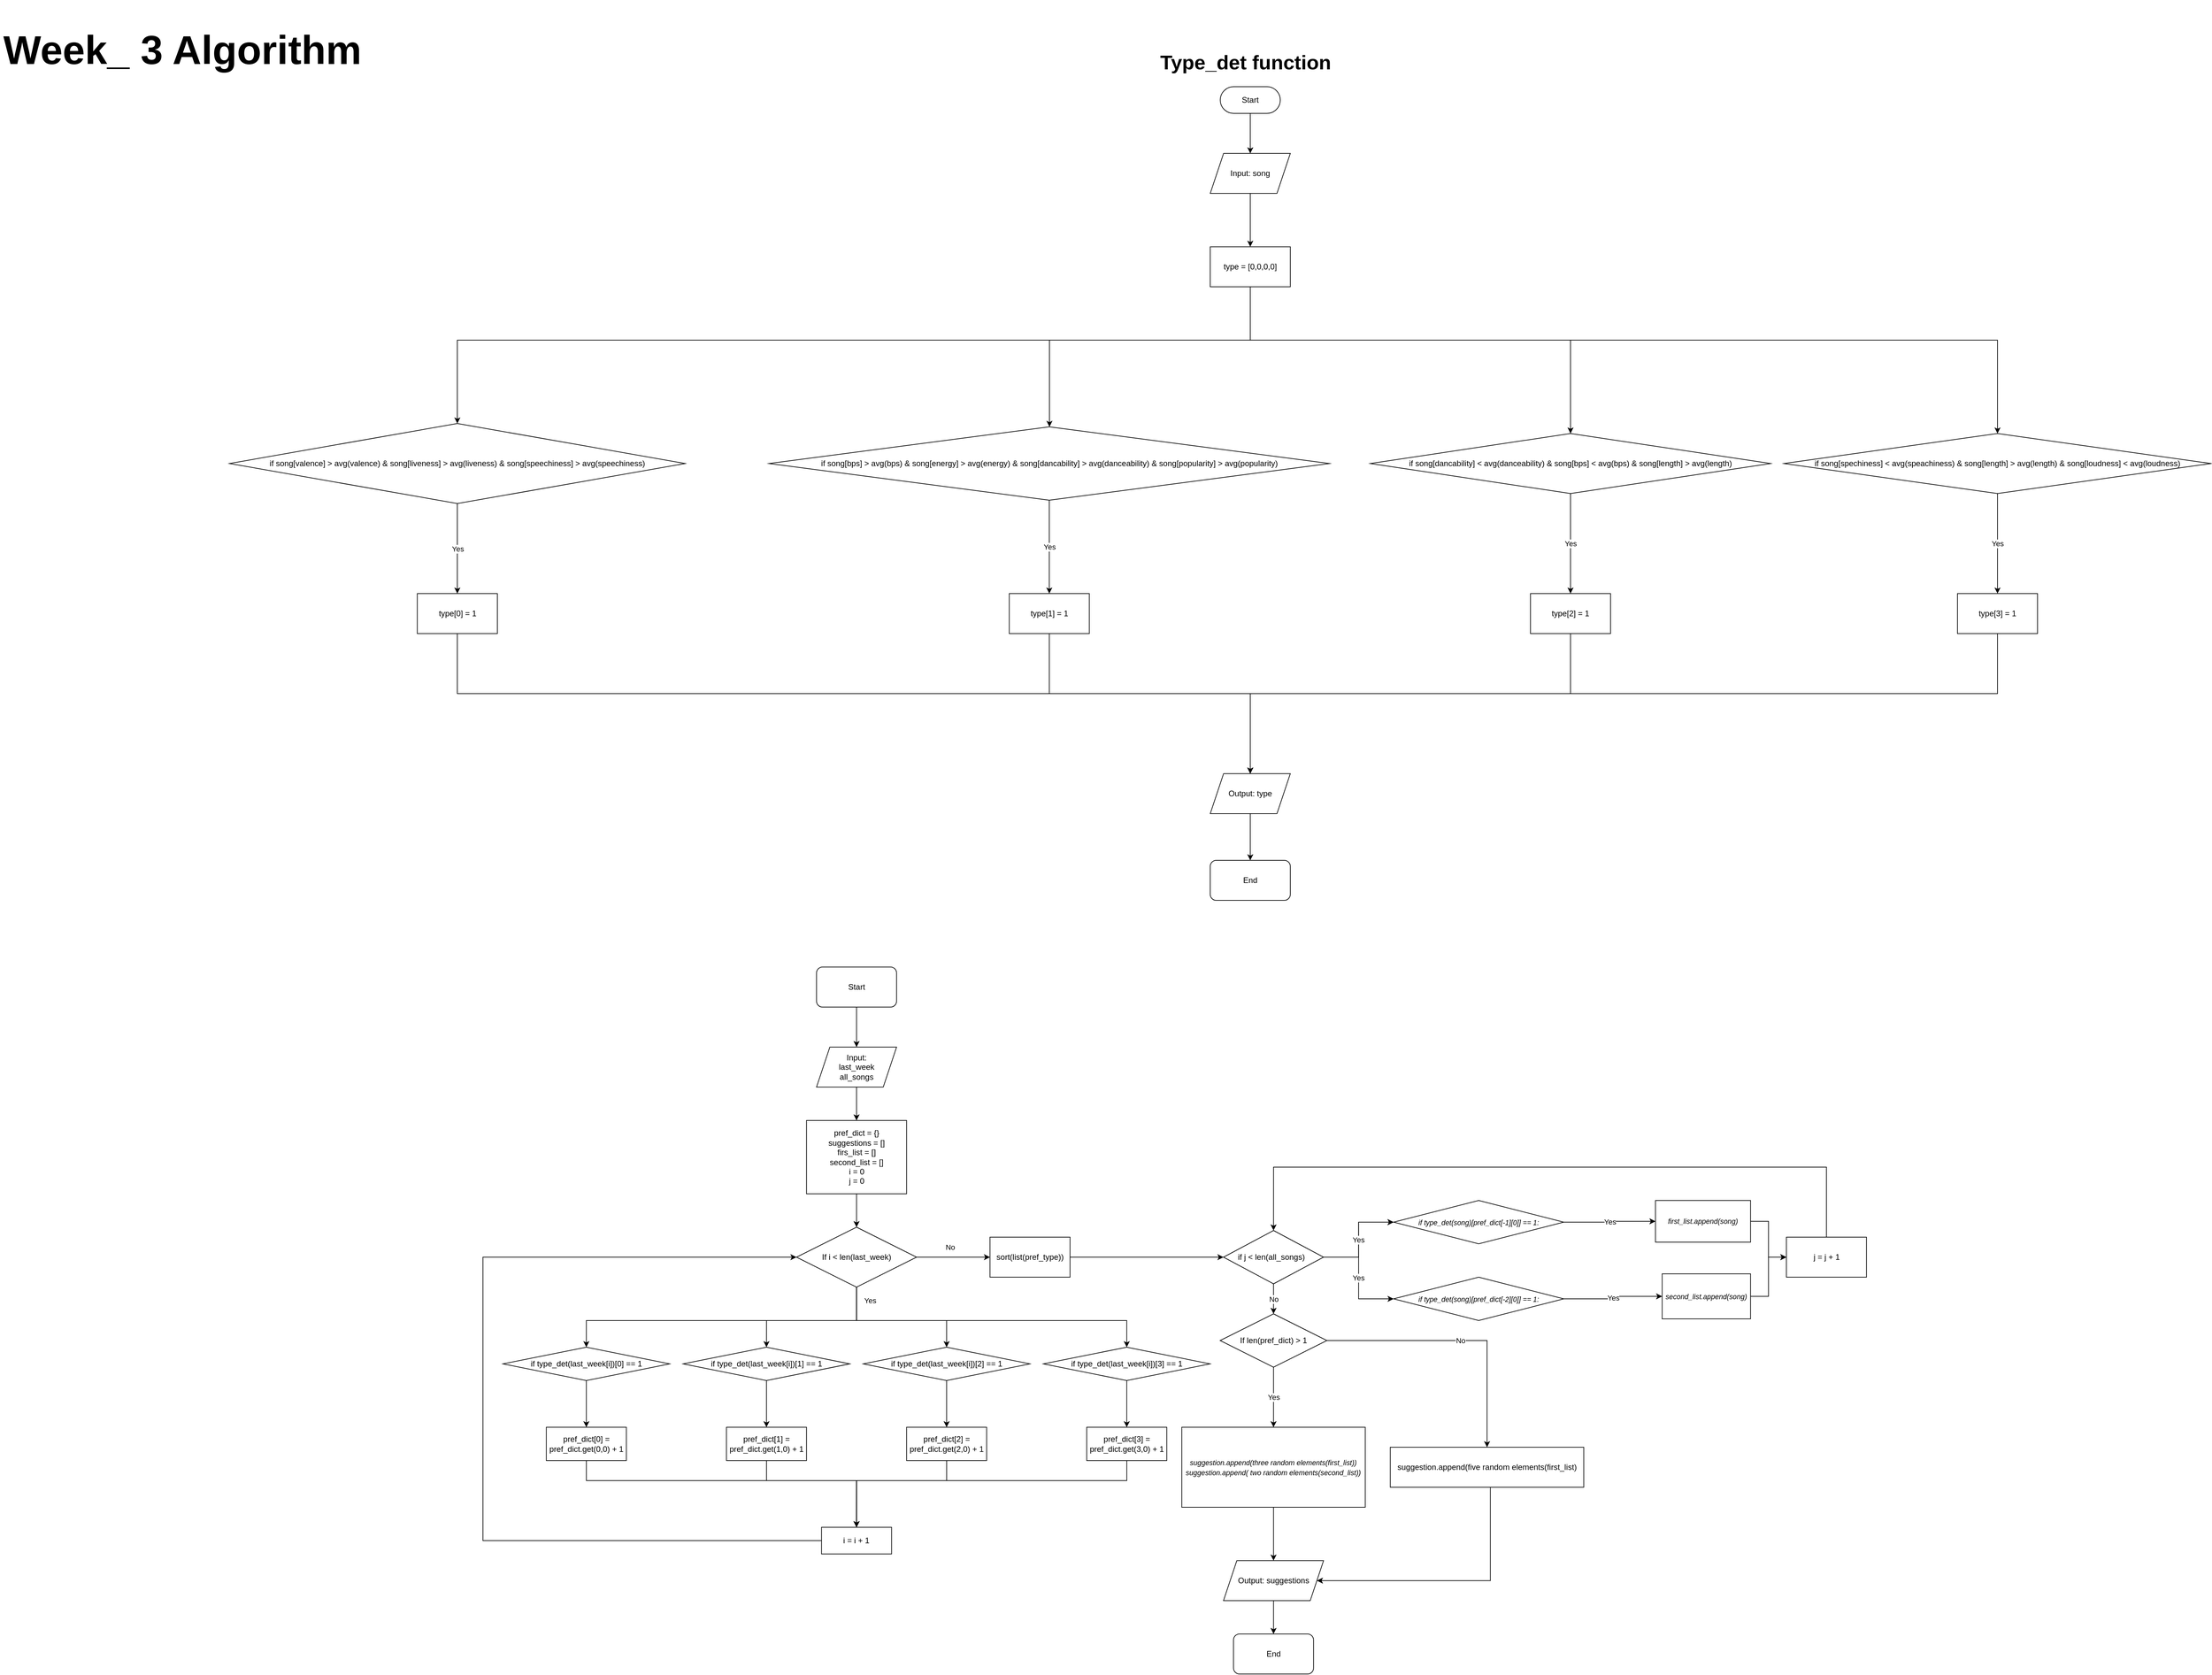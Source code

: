 <mxfile version="20.6.2" type="device"><diagram id="SKnY5lkrSH9eyfwpb-_v" name="Page-1"><mxGraphModel dx="5575" dy="2285" grid="1" gridSize="10" guides="1" tooltips="1" connect="1" arrows="1" fold="1" page="1" pageScale="1" pageWidth="850" pageHeight="1100" math="0" shadow="0"><root><mxCell id="0"/><mxCell id="1" parent="0"/><mxCell id="s8BESBxTWyE5tsicI3CP-3" value="" style="edgeStyle=orthogonalEdgeStyle;rounded=0;orthogonalLoop=1;jettySize=auto;html=1;" parent="1" source="s8BESBxTWyE5tsicI3CP-1" target="s8BESBxTWyE5tsicI3CP-2" edge="1"><mxGeometry relative="1" as="geometry"/></mxCell><mxCell id="s8BESBxTWyE5tsicI3CP-1" value="Start" style="rounded=1;whiteSpace=wrap;html=1;arcSize=50;" parent="1" vertex="1"><mxGeometry x="195" y="190" width="90" height="40" as="geometry"/></mxCell><mxCell id="s8BESBxTWyE5tsicI3CP-5" value="" style="edgeStyle=orthogonalEdgeStyle;rounded=0;orthogonalLoop=1;jettySize=auto;html=1;" parent="1" source="s8BESBxTWyE5tsicI3CP-2" target="s8BESBxTWyE5tsicI3CP-4" edge="1"><mxGeometry relative="1" as="geometry"/></mxCell><mxCell id="s8BESBxTWyE5tsicI3CP-2" value="Input: song" style="shape=parallelogram;perimeter=parallelogramPerimeter;whiteSpace=wrap;html=1;fixedSize=1;" parent="1" vertex="1"><mxGeometry x="180" y="290" width="120" height="60" as="geometry"/></mxCell><mxCell id="s8BESBxTWyE5tsicI3CP-4" value="type = [0,0,0,0]" style="whiteSpace=wrap;html=1;" parent="1" vertex="1"><mxGeometry x="180" y="430" width="120" height="60" as="geometry"/></mxCell><mxCell id="s8BESBxTWyE5tsicI3CP-30" value="Yes" style="edgeStyle=orthogonalEdgeStyle;rounded=0;orthogonalLoop=1;jettySize=auto;html=1;" parent="1" source="s8BESBxTWyE5tsicI3CP-31" target="s8BESBxTWyE5tsicI3CP-46" edge="1"><mxGeometry relative="1" as="geometry"/></mxCell><mxCell id="s8BESBxTWyE5tsicI3CP-31" value="if song[bps] &amp;gt; avg(bps) &amp;amp; song[energy] &amp;gt; avg(energy) &amp;amp; song[dancability] &amp;gt; avg(danceability) &amp;amp; song[popularity] &amp;gt; avg(popularity)" style="rhombus;whiteSpace=wrap;html=1;rounded=0;" parent="1" vertex="1"><mxGeometry x="-481.25" y="700" width="840" height="110" as="geometry"/></mxCell><mxCell id="s8BESBxTWyE5tsicI3CP-32" value="" style="edgeStyle=orthogonalEdgeStyle;rounded=0;orthogonalLoop=1;jettySize=auto;html=1;" parent="1" target="s8BESBxTWyE5tsicI3CP-31" edge="1"><mxGeometry relative="1" as="geometry"><Array as="points"><mxPoint x="390" y="570"/><mxPoint x="-61" y="570"/></Array><mxPoint x="390" y="570" as="sourcePoint"/></mxGeometry></mxCell><mxCell id="s8BESBxTWyE5tsicI3CP-33" style="edgeStyle=orthogonalEdgeStyle;rounded=0;orthogonalLoop=1;jettySize=auto;html=1;entryX=0.5;entryY=0;entryDx=0;entryDy=0;" parent="1" target="s8BESBxTWyE5tsicI3CP-38" edge="1"><mxGeometry relative="1" as="geometry"><Array as="points"><mxPoint x="720" y="570"/></Array><mxPoint x="390" y="570" as="sourcePoint"/></mxGeometry></mxCell><mxCell id="s8BESBxTWyE5tsicI3CP-34" style="edgeStyle=orthogonalEdgeStyle;rounded=0;orthogonalLoop=1;jettySize=auto;html=1;entryX=0.5;entryY=0;entryDx=0;entryDy=0;" parent="1" target="s8BESBxTWyE5tsicI3CP-40" edge="1"><mxGeometry relative="1" as="geometry"><Array as="points"><mxPoint x="1360" y="570"/></Array><mxPoint x="320" y="570" as="sourcePoint"/></mxGeometry></mxCell><mxCell id="s8BESBxTWyE5tsicI3CP-35" style="edgeStyle=orthogonalEdgeStyle;rounded=0;orthogonalLoop=1;jettySize=auto;html=1;entryX=0.5;entryY=0;entryDx=0;entryDy=0;exitX=0.5;exitY=1;exitDx=0;exitDy=0;" parent="1" source="s8BESBxTWyE5tsicI3CP-4" target="s8BESBxTWyE5tsicI3CP-42" edge="1"><mxGeometry relative="1" as="geometry"><Array as="points"><mxPoint x="240" y="570"/><mxPoint x="-948" y="570"/></Array><mxPoint x="390" y="550" as="sourcePoint"/></mxGeometry></mxCell><mxCell id="s8BESBxTWyE5tsicI3CP-37" value="Yes" style="edgeStyle=orthogonalEdgeStyle;rounded=0;orthogonalLoop=1;jettySize=auto;html=1;" parent="1" source="s8BESBxTWyE5tsicI3CP-38" target="s8BESBxTWyE5tsicI3CP-48" edge="1"><mxGeometry relative="1" as="geometry"/></mxCell><mxCell id="s8BESBxTWyE5tsicI3CP-38" value="if song[dancability] &amp;lt; avg(danceability) &amp;amp; song[bps] &amp;lt; avg(bps) &amp;amp; song[length] &amp;gt; avg(length)" style="rhombus;whiteSpace=wrap;html=1;rounded=0;" parent="1" vertex="1"><mxGeometry x="420" y="710" width="600" height="90" as="geometry"/></mxCell><mxCell id="s8BESBxTWyE5tsicI3CP-39" value="Yes" style="edgeStyle=orthogonalEdgeStyle;rounded=0;orthogonalLoop=1;jettySize=auto;html=1;" parent="1" source="s8BESBxTWyE5tsicI3CP-40" target="s8BESBxTWyE5tsicI3CP-50" edge="1"><mxGeometry relative="1" as="geometry"/></mxCell><mxCell id="s8BESBxTWyE5tsicI3CP-40" value="if song[spechiness] &amp;lt; avg(speachiness) &amp;amp; song[length] &amp;gt; avg(length) &amp;amp; song[loudness] &amp;lt; avg(loudness)" style="rhombus;whiteSpace=wrap;html=1;rounded=0;" parent="1" vertex="1"><mxGeometry x="1040" y="710" width="640" height="90" as="geometry"/></mxCell><mxCell id="s8BESBxTWyE5tsicI3CP-41" value="Yes" style="edgeStyle=orthogonalEdgeStyle;rounded=0;orthogonalLoop=1;jettySize=auto;html=1;" parent="1" source="s8BESBxTWyE5tsicI3CP-42" target="s8BESBxTWyE5tsicI3CP-44" edge="1"><mxGeometry relative="1" as="geometry"/></mxCell><mxCell id="s8BESBxTWyE5tsicI3CP-42" value="if song[valence] &amp;gt; avg(valence) &amp;amp; song[liveness] &amp;gt; avg(liveness) &amp;amp; song[speechiness] &amp;gt; avg(speechiness)" style="rhombus;whiteSpace=wrap;html=1;rounded=0;" parent="1" vertex="1"><mxGeometry x="-1290" y="695" width="683" height="120" as="geometry"/></mxCell><mxCell id="s8BESBxTWyE5tsicI3CP-52" value="" style="edgeStyle=orthogonalEdgeStyle;rounded=0;orthogonalLoop=1;jettySize=auto;html=1;" parent="1" source="s8BESBxTWyE5tsicI3CP-44" target="s8BESBxTWyE5tsicI3CP-51" edge="1"><mxGeometry relative="1" as="geometry"><Array as="points"><mxPoint x="-948" y="1100"/><mxPoint x="240" y="1100"/></Array></mxGeometry></mxCell><mxCell id="s8BESBxTWyE5tsicI3CP-44" value="type[0] = 1" style="whiteSpace=wrap;html=1;rounded=0;" parent="1" vertex="1"><mxGeometry x="-1008.5" y="950" width="120" height="60" as="geometry"/></mxCell><mxCell id="s8BESBxTWyE5tsicI3CP-53" style="edgeStyle=orthogonalEdgeStyle;rounded=0;orthogonalLoop=1;jettySize=auto;html=1;entryX=0.5;entryY=0;entryDx=0;entryDy=0;" parent="1" source="s8BESBxTWyE5tsicI3CP-46" target="s8BESBxTWyE5tsicI3CP-51" edge="1"><mxGeometry relative="1" as="geometry"><Array as="points"><mxPoint x="-61" y="1100"/><mxPoint x="240" y="1100"/></Array></mxGeometry></mxCell><mxCell id="s8BESBxTWyE5tsicI3CP-46" value="type[1] = 1" style="whiteSpace=wrap;html=1;rounded=0;" parent="1" vertex="1"><mxGeometry x="-121.25" y="950" width="120" height="60" as="geometry"/></mxCell><mxCell id="s8BESBxTWyE5tsicI3CP-48" value="type[2] = 1" style="whiteSpace=wrap;html=1;rounded=0;" parent="1" vertex="1"><mxGeometry x="660" y="950" width="120" height="60" as="geometry"/></mxCell><mxCell id="s8BESBxTWyE5tsicI3CP-55" style="edgeStyle=orthogonalEdgeStyle;rounded=0;orthogonalLoop=1;jettySize=auto;html=1;entryX=0.5;entryY=0;entryDx=0;entryDy=0;" parent="1" source="s8BESBxTWyE5tsicI3CP-50" target="s8BESBxTWyE5tsicI3CP-51" edge="1"><mxGeometry relative="1" as="geometry"><Array as="points"><mxPoint x="1360" y="1100"/><mxPoint x="240" y="1100"/></Array></mxGeometry></mxCell><mxCell id="s8BESBxTWyE5tsicI3CP-50" value="type[3] = 1" style="rounded=0;whiteSpace=wrap;html=1;" parent="1" vertex="1"><mxGeometry x="1300" y="950" width="120" height="60" as="geometry"/></mxCell><mxCell id="s8BESBxTWyE5tsicI3CP-61" value="" style="edgeStyle=orthogonalEdgeStyle;rounded=0;orthogonalLoop=1;jettySize=auto;html=1;" parent="1" source="s8BESBxTWyE5tsicI3CP-51" target="s8BESBxTWyE5tsicI3CP-60" edge="1"><mxGeometry relative="1" as="geometry"/></mxCell><mxCell id="s8BESBxTWyE5tsicI3CP-51" value="Output: type" style="shape=parallelogram;perimeter=parallelogramPerimeter;whiteSpace=wrap;html=1;fixedSize=1;rounded=0;" parent="1" vertex="1"><mxGeometry x="180" y="1220" width="120" height="60" as="geometry"/></mxCell><mxCell id="s8BESBxTWyE5tsicI3CP-57" value="" style="edgeStyle=orthogonalEdgeStyle;rounded=0;orthogonalLoop=1;jettySize=auto;html=1;endArrow=none;" parent="1" source="s8BESBxTWyE5tsicI3CP-48" target="s8BESBxTWyE5tsicI3CP-51" edge="1"><mxGeometry relative="1" as="geometry"><mxPoint x="240" y="1450" as="targetPoint"/><mxPoint x="720.03" y="1010" as="sourcePoint"/><Array as="points"><mxPoint x="720" y="1100"/></Array></mxGeometry></mxCell><mxCell id="s8BESBxTWyE5tsicI3CP-60" value="End" style="rounded=1;whiteSpace=wrap;html=1;" parent="1" vertex="1"><mxGeometry x="180" y="1350" width="120" height="60" as="geometry"/></mxCell><mxCell id="s8BESBxTWyE5tsicI3CP-66" value="" style="edgeStyle=orthogonalEdgeStyle;rounded=0;orthogonalLoop=1;jettySize=auto;html=1;" parent="1" source="s8BESBxTWyE5tsicI3CP-62" target="s8BESBxTWyE5tsicI3CP-65" edge="1"><mxGeometry relative="1" as="geometry"/></mxCell><mxCell id="s8BESBxTWyE5tsicI3CP-62" value="Start" style="rounded=1;whiteSpace=wrap;html=1;" parent="1" vertex="1"><mxGeometry x="-410.15" y="1510" width="120" height="60" as="geometry"/></mxCell><mxCell id="s8BESBxTWyE5tsicI3CP-68" value="" style="edgeStyle=orthogonalEdgeStyle;rounded=0;orthogonalLoop=1;jettySize=auto;html=1;" parent="1" source="s8BESBxTWyE5tsicI3CP-65" target="s8BESBxTWyE5tsicI3CP-67" edge="1"><mxGeometry relative="1" as="geometry"/></mxCell><mxCell id="s8BESBxTWyE5tsicI3CP-65" value="Input:&lt;br&gt;last_week&lt;br&gt;all_songs" style="shape=parallelogram;perimeter=parallelogramPerimeter;whiteSpace=wrap;html=1;fixedSize=1;" parent="1" vertex="1"><mxGeometry x="-410.15" y="1630" width="120" height="60" as="geometry"/></mxCell><mxCell id="s8BESBxTWyE5tsicI3CP-70" value="" style="edgeStyle=orthogonalEdgeStyle;rounded=0;orthogonalLoop=1;jettySize=auto;html=1;" parent="1" source="s8BESBxTWyE5tsicI3CP-67" target="s8BESBxTWyE5tsicI3CP-69" edge="1"><mxGeometry relative="1" as="geometry"/></mxCell><mxCell id="s8BESBxTWyE5tsicI3CP-67" value="pref_dict = {}&lt;br&gt;suggestions = []&lt;br&gt;firs_list = []&lt;br&gt;second_list = []&lt;br&gt;i = 0&lt;br&gt;j = 0" style="whiteSpace=wrap;html=1;" parent="1" vertex="1"><mxGeometry x="-425.15" y="1740" width="150" height="110" as="geometry"/></mxCell><mxCell id="s8BESBxTWyE5tsicI3CP-95" style="edgeStyle=orthogonalEdgeStyle;rounded=0;orthogonalLoop=1;jettySize=auto;html=1;entryX=0.5;entryY=0;entryDx=0;entryDy=0;" parent="1" source="s8BESBxTWyE5tsicI3CP-69" target="s8BESBxTWyE5tsicI3CP-92" edge="1"><mxGeometry relative="1" as="geometry"><Array as="points"><mxPoint x="-350.15" y="2040"/><mxPoint x="-485.15" y="2040"/></Array></mxGeometry></mxCell><mxCell id="s8BESBxTWyE5tsicI3CP-96" style="edgeStyle=orthogonalEdgeStyle;rounded=0;orthogonalLoop=1;jettySize=auto;html=1;" parent="1" source="s8BESBxTWyE5tsicI3CP-69" target="s8BESBxTWyE5tsicI3CP-93" edge="1"><mxGeometry relative="1" as="geometry"><Array as="points"><mxPoint x="-350.15" y="2040"/><mxPoint x="-215.15" y="2040"/></Array></mxGeometry></mxCell><mxCell id="s8BESBxTWyE5tsicI3CP-97" style="edgeStyle=orthogonalEdgeStyle;rounded=0;orthogonalLoop=1;jettySize=auto;html=1;" parent="1" source="s8BESBxTWyE5tsicI3CP-69" target="s8BESBxTWyE5tsicI3CP-71" edge="1"><mxGeometry relative="1" as="geometry"><Array as="points"><mxPoint x="-350.15" y="2040"/><mxPoint x="-755.15" y="2040"/></Array></mxGeometry></mxCell><mxCell id="s8BESBxTWyE5tsicI3CP-98" value="Yes" style="edgeStyle=orthogonalEdgeStyle;rounded=0;orthogonalLoop=1;jettySize=auto;html=1;" parent="1" source="s8BESBxTWyE5tsicI3CP-69" target="s8BESBxTWyE5tsicI3CP-94" edge="1"><mxGeometry x="-0.919" y="20" relative="1" as="geometry"><Array as="points"><mxPoint x="-350.15" y="2040"/><mxPoint x="54.85" y="2040"/></Array><mxPoint as="offset"/></mxGeometry></mxCell><mxCell id="s8BESBxTWyE5tsicI3CP-121" value="No" style="edgeStyle=orthogonalEdgeStyle;rounded=0;orthogonalLoop=1;jettySize=auto;html=1;" parent="1" source="s8BESBxTWyE5tsicI3CP-69" target="s8BESBxTWyE5tsicI3CP-120" edge="1"><mxGeometry x="-0.091" y="15" relative="1" as="geometry"><mxPoint as="offset"/></mxGeometry></mxCell><mxCell id="s8BESBxTWyE5tsicI3CP-69" value="If i &amp;lt; len(last_week)" style="rhombus;whiteSpace=wrap;html=1;" parent="1" vertex="1"><mxGeometry x="-440.15" y="1900" width="180" height="90" as="geometry"/></mxCell><mxCell id="s8BESBxTWyE5tsicI3CP-103" value="" style="edgeStyle=orthogonalEdgeStyle;rounded=0;orthogonalLoop=1;jettySize=auto;html=1;" parent="1" source="s8BESBxTWyE5tsicI3CP-71" target="s8BESBxTWyE5tsicI3CP-102" edge="1"><mxGeometry relative="1" as="geometry"/></mxCell><mxCell id="s8BESBxTWyE5tsicI3CP-71" value="if type_det(last_week[i])[0] == 1" style="rhombus;whiteSpace=wrap;html=1;" parent="1" vertex="1"><mxGeometry x="-880.15" y="2080" width="250" height="50" as="geometry"/></mxCell><mxCell id="s8BESBxTWyE5tsicI3CP-109" value="" style="edgeStyle=orthogonalEdgeStyle;rounded=0;orthogonalLoop=1;jettySize=auto;html=1;" parent="1" source="s8BESBxTWyE5tsicI3CP-92" target="s8BESBxTWyE5tsicI3CP-104" edge="1"><mxGeometry relative="1" as="geometry"/></mxCell><mxCell id="s8BESBxTWyE5tsicI3CP-92" value="if type_det(last_week[i])[1] == 1" style="rhombus;whiteSpace=wrap;html=1;" parent="1" vertex="1"><mxGeometry x="-610.15" y="2080" width="250" height="50" as="geometry"/></mxCell><mxCell id="s8BESBxTWyE5tsicI3CP-108" value="" style="edgeStyle=orthogonalEdgeStyle;rounded=0;orthogonalLoop=1;jettySize=auto;html=1;" parent="1" source="s8BESBxTWyE5tsicI3CP-93" target="s8BESBxTWyE5tsicI3CP-105" edge="1"><mxGeometry relative="1" as="geometry"/></mxCell><mxCell id="s8BESBxTWyE5tsicI3CP-93" value="if type_det(last_week[i])[2] == 1" style="rhombus;whiteSpace=wrap;html=1;" parent="1" vertex="1"><mxGeometry x="-340.15" y="2080" width="250" height="50" as="geometry"/></mxCell><mxCell id="s8BESBxTWyE5tsicI3CP-107" value="" style="edgeStyle=orthogonalEdgeStyle;rounded=0;orthogonalLoop=1;jettySize=auto;html=1;" parent="1" source="s8BESBxTWyE5tsicI3CP-94" target="s8BESBxTWyE5tsicI3CP-106" edge="1"><mxGeometry relative="1" as="geometry"/></mxCell><mxCell id="s8BESBxTWyE5tsicI3CP-94" value="if type_det(last_week[i])[3] == 1" style="rhombus;whiteSpace=wrap;html=1;" parent="1" vertex="1"><mxGeometry x="-70.15" y="2080" width="250" height="50" as="geometry"/></mxCell><mxCell id="s8BESBxTWyE5tsicI3CP-112" style="edgeStyle=orthogonalEdgeStyle;rounded=0;orthogonalLoop=1;jettySize=auto;html=1;entryX=0.5;entryY=0;entryDx=0;entryDy=0;" parent="1" source="s8BESBxTWyE5tsicI3CP-102" target="s8BESBxTWyE5tsicI3CP-111" edge="1"><mxGeometry relative="1" as="geometry"><Array as="points"><mxPoint x="-755.15" y="2280"/><mxPoint x="-350.15" y="2280"/></Array></mxGeometry></mxCell><mxCell id="s8BESBxTWyE5tsicI3CP-102" value="pref_dict[0] = pref_dict.get(0,0) + 1" style="rounded=0;whiteSpace=wrap;html=1;" parent="1" vertex="1"><mxGeometry x="-815.15" y="2200" width="120" height="50" as="geometry"/></mxCell><mxCell id="s8BESBxTWyE5tsicI3CP-115" style="edgeStyle=orthogonalEdgeStyle;rounded=0;orthogonalLoop=1;jettySize=auto;html=1;entryX=0.5;entryY=0;entryDx=0;entryDy=0;" parent="1" source="s8BESBxTWyE5tsicI3CP-104" target="s8BESBxTWyE5tsicI3CP-111" edge="1"><mxGeometry relative="1" as="geometry"><Array as="points"><mxPoint x="-485.15" y="2280"/><mxPoint x="-350.15" y="2280"/></Array></mxGeometry></mxCell><mxCell id="s8BESBxTWyE5tsicI3CP-104" value="pref_dict[1] = pref_dict.get(1,0) + 1" style="rounded=0;whiteSpace=wrap;html=1;" parent="1" vertex="1"><mxGeometry x="-545.15" y="2200" width="120" height="50" as="geometry"/></mxCell><mxCell id="s8BESBxTWyE5tsicI3CP-116" style="edgeStyle=orthogonalEdgeStyle;rounded=0;orthogonalLoop=1;jettySize=auto;html=1;entryX=0.5;entryY=0;entryDx=0;entryDy=0;" parent="1" source="s8BESBxTWyE5tsicI3CP-105" target="s8BESBxTWyE5tsicI3CP-111" edge="1"><mxGeometry relative="1" as="geometry"><Array as="points"><mxPoint x="-215.15" y="2280"/><mxPoint x="-350.15" y="2280"/></Array></mxGeometry></mxCell><mxCell id="s8BESBxTWyE5tsicI3CP-105" value="pref_dict[2] = pref_dict.get(2,0) + 1" style="rounded=0;whiteSpace=wrap;html=1;" parent="1" vertex="1"><mxGeometry x="-275.15" y="2200" width="120" height="50" as="geometry"/></mxCell><mxCell id="s8BESBxTWyE5tsicI3CP-117" style="edgeStyle=orthogonalEdgeStyle;rounded=0;orthogonalLoop=1;jettySize=auto;html=1;" parent="1" source="s8BESBxTWyE5tsicI3CP-106" edge="1"><mxGeometry relative="1" as="geometry"><mxPoint x="-350.15" y="2350" as="targetPoint"/><Array as="points"><mxPoint x="54.85" y="2280"/><mxPoint x="-350.15" y="2280"/></Array></mxGeometry></mxCell><mxCell id="s8BESBxTWyE5tsicI3CP-106" value="pref_dict[3] = pref_dict.get(3,0) + 1" style="rounded=0;whiteSpace=wrap;html=1;" parent="1" vertex="1"><mxGeometry x="-5.15" y="2200" width="120" height="50" as="geometry"/></mxCell><mxCell id="s8BESBxTWyE5tsicI3CP-119" style="edgeStyle=orthogonalEdgeStyle;rounded=0;orthogonalLoop=1;jettySize=auto;html=1;entryX=0;entryY=0.5;entryDx=0;entryDy=0;" parent="1" source="s8BESBxTWyE5tsicI3CP-111" target="s8BESBxTWyE5tsicI3CP-69" edge="1"><mxGeometry relative="1" as="geometry"><Array as="points"><mxPoint x="-910.15" y="2370"/><mxPoint x="-910.15" y="1945"/></Array></mxGeometry></mxCell><mxCell id="s8BESBxTWyE5tsicI3CP-111" value="i = i + 1" style="rounded=0;whiteSpace=wrap;html=1;" parent="1" vertex="1"><mxGeometry x="-402.65" y="2350" width="105" height="40" as="geometry"/></mxCell><mxCell id="tpZmRsdAIP1xjK6_H27S-3" value="" style="edgeStyle=orthogonalEdgeStyle;rounded=0;orthogonalLoop=1;jettySize=auto;html=1;" parent="1" source="s8BESBxTWyE5tsicI3CP-120" edge="1"><mxGeometry relative="1" as="geometry"><mxPoint x="199.85" y="1945" as="targetPoint"/></mxGeometry></mxCell><mxCell id="s8BESBxTWyE5tsicI3CP-120" value="sort(list(pref_type))" style="whiteSpace=wrap;html=1;" parent="1" vertex="1"><mxGeometry x="-150.15" y="1915" width="120" height="60" as="geometry"/></mxCell><mxCell id="s8BESBxTWyE5tsicI3CP-127" value="" style="edgeStyle=orthogonalEdgeStyle;rounded=0;orthogonalLoop=1;jettySize=auto;html=1;" parent="1" source="s8BESBxTWyE5tsicI3CP-124" target="s8BESBxTWyE5tsicI3CP-126" edge="1"><mxGeometry relative="1" as="geometry"/></mxCell><mxCell id="s8BESBxTWyE5tsicI3CP-124" value="Output: suggestions" style="shape=parallelogram;perimeter=parallelogramPerimeter;whiteSpace=wrap;html=1;fixedSize=1;" parent="1" vertex="1"><mxGeometry x="199.85" y="2400" width="150" height="60" as="geometry"/></mxCell><mxCell id="s8BESBxTWyE5tsicI3CP-126" value="End" style="rounded=1;whiteSpace=wrap;html=1;" parent="1" vertex="1"><mxGeometry x="214.85" y="2510" width="120" height="60" as="geometry"/></mxCell><mxCell id="tpZmRsdAIP1xjK6_H27S-10" value="" style="edgeStyle=orthogonalEdgeStyle;rounded=0;orthogonalLoop=1;jettySize=auto;html=1;" parent="1" source="tpZmRsdAIP1xjK6_H27S-5" target="tpZmRsdAIP1xjK6_H27S-9" edge="1"><mxGeometry relative="1" as="geometry"/></mxCell><mxCell id="tpZmRsdAIP1xjK6_H27S-11" value="Yes" style="edgeStyle=orthogonalEdgeStyle;rounded=0;orthogonalLoop=1;jettySize=auto;html=1;" parent="1" source="tpZmRsdAIP1xjK6_H27S-5" target="tpZmRsdAIP1xjK6_H27S-9" edge="1"><mxGeometry relative="1" as="geometry"/></mxCell><mxCell id="tpZmRsdAIP1xjK6_H27S-15" value="Yes" style="edgeStyle=orthogonalEdgeStyle;rounded=0;orthogonalLoop=1;jettySize=auto;html=1;entryX=0;entryY=0.5;entryDx=0;entryDy=0;" parent="1" source="tpZmRsdAIP1xjK6_H27S-5" target="tpZmRsdAIP1xjK6_H27S-14" edge="1"><mxGeometry relative="1" as="geometry"/></mxCell><mxCell id="tpZmRsdAIP1xjK6_H27S-31" value="No" style="edgeStyle=orthogonalEdgeStyle;rounded=0;orthogonalLoop=1;jettySize=auto;html=1;fontFamily=Helvetica;" parent="1" source="tpZmRsdAIP1xjK6_H27S-5" target="tpZmRsdAIP1xjK6_H27S-30" edge="1"><mxGeometry relative="1" as="geometry"/></mxCell><mxCell id="tpZmRsdAIP1xjK6_H27S-5" value="if j &amp;lt; len(all_songs)&amp;nbsp;&amp;nbsp;" style="rhombus;whiteSpace=wrap;html=1;" parent="1" vertex="1"><mxGeometry x="199.85" y="1905" width="150" height="80" as="geometry"/></mxCell><mxCell id="tpZmRsdAIP1xjK6_H27S-17" value="Yes" style="edgeStyle=orthogonalEdgeStyle;rounded=0;orthogonalLoop=1;jettySize=auto;html=1;" parent="1" source="tpZmRsdAIP1xjK6_H27S-9" target="tpZmRsdAIP1xjK6_H27S-16" edge="1"><mxGeometry relative="1" as="geometry"/></mxCell><mxCell id="tpZmRsdAIP1xjK6_H27S-9" value="&lt;span id=&quot;docs-internal-guid-f18ce04e-7fff-1ee7-1b12-49b29155c0e8&quot;&gt;&lt;span style=&quot;font-size: 8pt; background-color: rgb(255, 255, 255); font-style: italic; font-variant-numeric: normal; font-variant-east-asian: normal; vertical-align: baseline;&quot;&gt;if type_det(song)[pref_dict[-1][0]] == 1:&lt;/span&gt;&lt;/span&gt;" style="rhombus;whiteSpace=wrap;html=1;" parent="1" vertex="1"><mxGeometry x="454.85" y="1860" width="255" height="65" as="geometry"/></mxCell><mxCell id="tpZmRsdAIP1xjK6_H27S-22" value="Yes" style="edgeStyle=orthogonalEdgeStyle;rounded=0;orthogonalLoop=1;jettySize=auto;html=1;" parent="1" source="tpZmRsdAIP1xjK6_H27S-14" target="tpZmRsdAIP1xjK6_H27S-21" edge="1"><mxGeometry relative="1" as="geometry"/></mxCell><mxCell id="tpZmRsdAIP1xjK6_H27S-14" value="&lt;span id=&quot;docs-internal-guid-f18ce04e-7fff-1ee7-1b12-49b29155c0e8&quot;&gt;&lt;span style=&quot;font-size: 8pt; background-color: rgb(255, 255, 255); font-style: italic; font-variant-numeric: normal; font-variant-east-asian: normal; vertical-align: baseline;&quot;&gt;if type_det(song)[pref_dict[-2][0]] == 1:&lt;/span&gt;&lt;/span&gt;" style="rhombus;whiteSpace=wrap;html=1;" parent="1" vertex="1"><mxGeometry x="454.85" y="1975" width="255" height="65" as="geometry"/></mxCell><mxCell id="tpZmRsdAIP1xjK6_H27S-44" value="" style="edgeStyle=orthogonalEdgeStyle;rounded=0;orthogonalLoop=1;jettySize=auto;html=1;fontFamily=Helvetica;fontSize=30;" parent="1" source="tpZmRsdAIP1xjK6_H27S-16" target="tpZmRsdAIP1xjK6_H27S-23" edge="1"><mxGeometry relative="1" as="geometry"/></mxCell><mxCell id="tpZmRsdAIP1xjK6_H27S-16" value="&lt;b id=&quot;docs-internal-guid-60feab30-7fff-5e0c-a76b-57ab8dd60324&quot; style=&quot;font-weight:normal;&quot;&gt;&lt;span style=&quot;font-size: 8pt; color: rgb(0, 0, 0); background-color: rgb(255, 255, 255); font-weight: 400; font-style: italic; font-variant: normal; text-decoration: none; vertical-align: baseline;&quot;&gt;first_list.append(song)&lt;/span&gt;&lt;/b&gt;" style="whiteSpace=wrap;html=1;" parent="1" vertex="1"><mxGeometry x="847.35" y="1860" width="142.5" height="62.5" as="geometry"/></mxCell><mxCell id="tpZmRsdAIP1xjK6_H27S-45" value="" style="edgeStyle=orthogonalEdgeStyle;rounded=0;orthogonalLoop=1;jettySize=auto;html=1;fontFamily=Helvetica;fontSize=30;" parent="1" source="tpZmRsdAIP1xjK6_H27S-21" target="tpZmRsdAIP1xjK6_H27S-23" edge="1"><mxGeometry relative="1" as="geometry"/></mxCell><mxCell id="tpZmRsdAIP1xjK6_H27S-21" value="&lt;span id=&quot;docs-internal-guid-60feab30-7fff-5e0c-a76b-57ab8dd60324&quot;&gt;&lt;span style=&quot;font-size: 8pt; background-color: rgb(255, 255, 255); font-style: italic; font-variant-numeric: normal; font-variant-east-asian: normal; vertical-align: baseline;&quot;&gt;second_list.append(song)&lt;/span&gt;&lt;/span&gt;" style="whiteSpace=wrap;html=1;" parent="1" vertex="1"><mxGeometry x="857.35" y="1970" width="132.5" height="67.5" as="geometry"/></mxCell><mxCell id="tpZmRsdAIP1xjK6_H27S-46" style="edgeStyle=orthogonalEdgeStyle;rounded=0;orthogonalLoop=1;jettySize=auto;html=1;entryX=0.5;entryY=0;entryDx=0;entryDy=0;fontFamily=Helvetica;fontSize=30;" parent="1" source="tpZmRsdAIP1xjK6_H27S-23" target="tpZmRsdAIP1xjK6_H27S-5" edge="1"><mxGeometry relative="1" as="geometry"><Array as="points"><mxPoint x="1103.6" y="1810"/><mxPoint x="274.6" y="1810"/></Array></mxGeometry></mxCell><mxCell id="tpZmRsdAIP1xjK6_H27S-23" value="j = j + 1" style="whiteSpace=wrap;html=1;" parent="1" vertex="1"><mxGeometry x="1043.6" y="1915" width="120" height="60" as="geometry"/></mxCell><mxCell id="tpZmRsdAIP1xjK6_H27S-33" value="Yes" style="edgeStyle=orthogonalEdgeStyle;rounded=0;orthogonalLoop=1;jettySize=auto;html=1;fontFamily=Helvetica;" parent="1" source="tpZmRsdAIP1xjK6_H27S-30" target="tpZmRsdAIP1xjK6_H27S-32" edge="1"><mxGeometry relative="1" as="geometry"/></mxCell><mxCell id="tpZmRsdAIP1xjK6_H27S-39" value="No" style="edgeStyle=orthogonalEdgeStyle;rounded=0;orthogonalLoop=1;jettySize=auto;html=1;fontFamily=Helvetica;" parent="1" source="tpZmRsdAIP1xjK6_H27S-30" target="tpZmRsdAIP1xjK6_H27S-38" edge="1"><mxGeometry relative="1" as="geometry"/></mxCell><mxCell id="tpZmRsdAIP1xjK6_H27S-30" value="If len(pref_dict) &amp;gt; 1" style="rhombus;whiteSpace=wrap;html=1;" parent="1" vertex="1"><mxGeometry x="194.85" y="2030" width="160" height="80" as="geometry"/></mxCell><mxCell id="tpZmRsdAIP1xjK6_H27S-34" value="" style="edgeStyle=orthogonalEdgeStyle;rounded=0;orthogonalLoop=1;jettySize=auto;html=1;fontFamily=Helvetica;" parent="1" source="tpZmRsdAIP1xjK6_H27S-32" target="s8BESBxTWyE5tsicI3CP-124" edge="1"><mxGeometry relative="1" as="geometry"/></mxCell><mxCell id="tpZmRsdAIP1xjK6_H27S-32" value="&lt;span id=&quot;docs-internal-guid-054e8651-7fff-ff86-2a75-0156949c3a3d&quot;&gt;&lt;span style=&quot;font-size: 8pt; background-color: rgb(255, 255, 255); font-style: italic; font-variant-numeric: normal; font-variant-east-asian: normal; vertical-align: baseline;&quot;&gt;suggestion.append(three random elements(first_list))&lt;/span&gt;&lt;span style=&quot;font-size: 8pt; background-color: rgb(255, 255, 255); font-style: italic; font-variant-numeric: normal; font-variant-east-asian: normal; vertical-align: baseline;&quot;&gt;&lt;br&gt;&lt;/span&gt;&lt;span style=&quot;font-size: 8pt; background-color: rgb(255, 255, 255); font-style: italic; font-variant-numeric: normal; font-variant-east-asian: normal; vertical-align: baseline;&quot;&gt;&lt;span style=&quot;&quot; class=&quot;Apple-tab-span&quot;&gt;&#9;&lt;/span&gt;&lt;/span&gt;&lt;span style=&quot;font-size: 8pt; background-color: rgb(255, 255, 255); font-style: italic; font-variant-numeric: normal; font-variant-east-asian: normal; vertical-align: baseline;&quot;&gt;suggestion.append( two random elements(second_list))&lt;/span&gt;&lt;/span&gt;" style="whiteSpace=wrap;html=1;" parent="1" vertex="1"><mxGeometry x="137.35" y="2200" width="275" height="120" as="geometry"/></mxCell><mxCell id="tpZmRsdAIP1xjK6_H27S-40" style="edgeStyle=orthogonalEdgeStyle;rounded=0;orthogonalLoop=1;jettySize=auto;html=1;entryX=1;entryY=0.5;entryDx=0;entryDy=0;fontFamily=Helvetica;" parent="1" source="tpZmRsdAIP1xjK6_H27S-38" target="s8BESBxTWyE5tsicI3CP-124" edge="1"><mxGeometry relative="1" as="geometry"><Array as="points"><mxPoint x="599.85" y="2430"/></Array></mxGeometry></mxCell><mxCell id="tpZmRsdAIP1xjK6_H27S-38" value="suggestion.append(five random elements(first_list)" style="rounded=0;whiteSpace=wrap;html=1;fontFamily=Helvetica;" parent="1" vertex="1"><mxGeometry x="449.85" y="2230" width="290" height="60" as="geometry"/></mxCell><mxCell id="tpZmRsdAIP1xjK6_H27S-42" value="&lt;h1&gt;&lt;font style=&quot;font-size: 30px;&quot;&gt;Type_det function&lt;/font&gt;&lt;/h1&gt;" style="text;html=1;strokeColor=none;fillColor=none;spacing=5;spacingTop=-20;whiteSpace=wrap;overflow=hidden;rounded=0;fontFamily=Helvetica;" parent="1" vertex="1"><mxGeometry x="100" y="130" width="670" height="80" as="geometry"/></mxCell><mxCell id="tpZmRsdAIP1xjK6_H27S-43" value="&lt;h1&gt;Week_ 3 Algorithm&lt;/h1&gt;" style="text;html=1;strokeColor=none;fillColor=none;spacing=5;spacingTop=-20;whiteSpace=wrap;overflow=hidden;rounded=0;fontFamily=Helvetica;fontSize=30;" parent="1" vertex="1"><mxGeometry x="-1634" y="70" width="718.5" height="135" as="geometry"/></mxCell></root></mxGraphModel></diagram></mxfile>